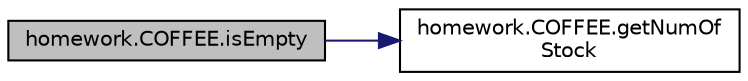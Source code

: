 digraph "homework.COFFEE.isEmpty"
{
  edge [fontname="Helvetica",fontsize="10",labelfontname="Helvetica",labelfontsize="10"];
  node [fontname="Helvetica",fontsize="10",shape=record];
  rankdir="LR";
  Node1 [label="homework.COFFEE.isEmpty",height=0.2,width=0.4,color="black", fillcolor="grey75", style="filled", fontcolor="black"];
  Node1 -> Node2 [color="midnightblue",fontsize="10",style="solid",fontname="Helvetica"];
  Node2 [label="homework.COFFEE.getNumOf\lStock",height=0.2,width=0.4,color="black", fillcolor="white", style="filled",URL="$classhomework_1_1_c_o_f_f_e_e.html#a27f5ddb5dd1d8fa3131356b3bb722635"];
}
